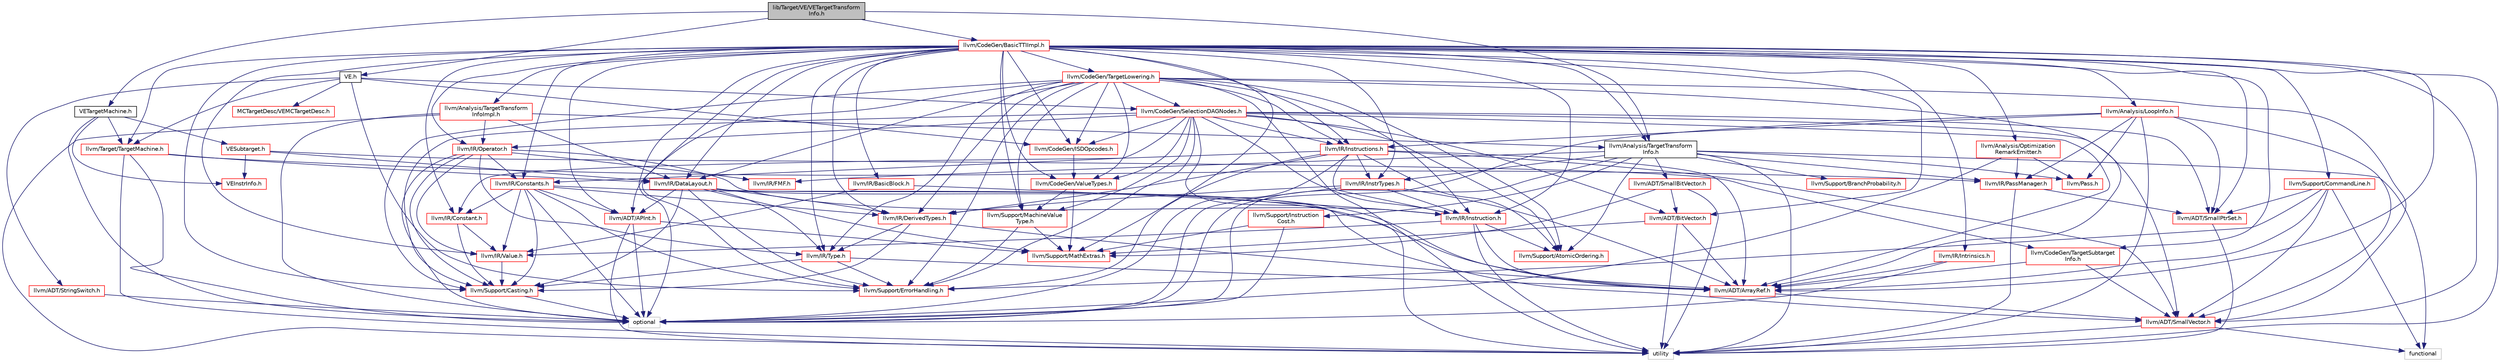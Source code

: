 digraph "lib/Target/VE/VETargetTransformInfo.h"
{
 // LATEX_PDF_SIZE
  bgcolor="transparent";
  edge [fontname="Helvetica",fontsize="10",labelfontname="Helvetica",labelfontsize="10"];
  node [fontname="Helvetica",fontsize="10",shape=record];
  Node1 [label="lib/Target/VE/VETargetTransform\lInfo.h",height=0.2,width=0.4,color="black", fillcolor="grey75", style="filled", fontcolor="black",tooltip=" "];
  Node1 -> Node2 [color="midnightblue",fontsize="10",style="solid",fontname="Helvetica"];
  Node2 [label="VE.h",height=0.2,width=0.4,color="black",URL="$VE_8h.html",tooltip=" "];
  Node2 -> Node3 [color="midnightblue",fontsize="10",style="solid",fontname="Helvetica"];
  Node3 [label="MCTargetDesc/VEMCTargetDesc.h",height=0.2,width=0.4,color="red",URL="$VEMCTargetDesc_8h.html",tooltip=" "];
  Node2 -> Node13 [color="midnightblue",fontsize="10",style="solid",fontname="Helvetica"];
  Node13 [label="llvm/ADT/StringSwitch.h",height=0.2,width=0.4,color="red",URL="$StringSwitch_8h.html",tooltip=" "];
  Node13 -> Node25 [color="midnightblue",fontsize="10",style="solid",fontname="Helvetica"];
  Node25 [label="optional",height=0.2,width=0.4,color="grey75",tooltip=" "];
  Node2 -> Node35 [color="midnightblue",fontsize="10",style="solid",fontname="Helvetica"];
  Node35 [label="llvm/CodeGen/ISDOpcodes.h",height=0.2,width=0.4,color="red",URL="$ISDOpcodes_8h.html",tooltip=" "];
  Node35 -> Node36 [color="midnightblue",fontsize="10",style="solid",fontname="Helvetica"];
  Node36 [label="llvm/CodeGen/ValueTypes.h",height=0.2,width=0.4,color="red",URL="$ValueTypes_8h.html",tooltip=" "];
  Node36 -> Node37 [color="midnightblue",fontsize="10",style="solid",fontname="Helvetica"];
  Node37 [label="llvm/Support/MachineValue\lType.h",height=0.2,width=0.4,color="red",URL="$MachineValueType_8h.html",tooltip=" "];
  Node37 -> Node43 [color="midnightblue",fontsize="10",style="solid",fontname="Helvetica"];
  Node43 [label="llvm/Support/ErrorHandling.h",height=0.2,width=0.4,color="red",URL="$Support_2ErrorHandling_8h.html",tooltip=" "];
  Node37 -> Node40 [color="midnightblue",fontsize="10",style="solid",fontname="Helvetica"];
  Node40 [label="llvm/Support/MathExtras.h",height=0.2,width=0.4,color="red",URL="$MathExtras_8h.html",tooltip=" "];
  Node36 -> Node40 [color="midnightblue",fontsize="10",style="solid",fontname="Helvetica"];
  Node2 -> Node64 [color="midnightblue",fontsize="10",style="solid",fontname="Helvetica"];
  Node64 [label="llvm/CodeGen/SelectionDAGNodes.h",height=0.2,width=0.4,color="red",URL="$SelectionDAGNodes_8h.html",tooltip=" "];
  Node64 -> Node45 [color="midnightblue",fontsize="10",style="solid",fontname="Helvetica"];
  Node45 [label="llvm/ADT/ArrayRef.h",height=0.2,width=0.4,color="red",URL="$ArrayRef_8h.html",tooltip=" "];
  Node45 -> Node50 [color="midnightblue",fontsize="10",style="solid",fontname="Helvetica"];
  Node50 [label="llvm/ADT/SmallVector.h",height=0.2,width=0.4,color="red",URL="$SmallVector_8h.html",tooltip=" "];
  Node50 -> Node52 [color="midnightblue",fontsize="10",style="solid",fontname="Helvetica"];
  Node52 [label="functional",height=0.2,width=0.4,color="grey75",tooltip=" "];
  Node50 -> Node21 [color="midnightblue",fontsize="10",style="solid",fontname="Helvetica"];
  Node21 [label="utility",height=0.2,width=0.4,color="grey75",tooltip=" "];
  Node64 -> Node68 [color="midnightblue",fontsize="10",style="solid",fontname="Helvetica"];
  Node68 [label="llvm/ADT/BitVector.h",height=0.2,width=0.4,color="red",URL="$BitVector_8h.html",tooltip=" "];
  Node68 -> Node45 [color="midnightblue",fontsize="10",style="solid",fontname="Helvetica"];
  Node68 -> Node40 [color="midnightblue",fontsize="10",style="solid",fontname="Helvetica"];
  Node68 -> Node21 [color="midnightblue",fontsize="10",style="solid",fontname="Helvetica"];
  Node64 -> Node75 [color="midnightblue",fontsize="10",style="solid",fontname="Helvetica"];
  Node75 [label="llvm/ADT/SmallPtrSet.h",height=0.2,width=0.4,color="red",URL="$SmallPtrSet_8h.html",tooltip=" "];
  Node75 -> Node21 [color="midnightblue",fontsize="10",style="solid",fontname="Helvetica"];
  Node64 -> Node50 [color="midnightblue",fontsize="10",style="solid",fontname="Helvetica"];
  Node64 -> Node35 [color="midnightblue",fontsize="10",style="solid",fontname="Helvetica"];
  Node64 -> Node36 [color="midnightblue",fontsize="10",style="solid",fontname="Helvetica"];
  Node64 -> Node120 [color="midnightblue",fontsize="10",style="solid",fontname="Helvetica"];
  Node120 [label="llvm/IR/Constants.h",height=0.2,width=0.4,color="red",URL="$Constants_8h.html",tooltip=" "];
  Node120 -> Node66 [color="midnightblue",fontsize="10",style="solid",fontname="Helvetica"];
  Node66 [label="llvm/ADT/APInt.h",height=0.2,width=0.4,color="red",URL="$APInt_8h.html",tooltip=" "];
  Node66 -> Node40 [color="midnightblue",fontsize="10",style="solid",fontname="Helvetica"];
  Node66 -> Node25 [color="midnightblue",fontsize="10",style="solid",fontname="Helvetica"];
  Node66 -> Node21 [color="midnightblue",fontsize="10",style="solid",fontname="Helvetica"];
  Node120 -> Node45 [color="midnightblue",fontsize="10",style="solid",fontname="Helvetica"];
  Node120 -> Node95 [color="midnightblue",fontsize="10",style="solid",fontname="Helvetica"];
  Node95 [label="llvm/IR/Constant.h",height=0.2,width=0.4,color="red",URL="$Constant_8h.html",tooltip=" "];
  Node95 -> Node101 [color="midnightblue",fontsize="10",style="solid",fontname="Helvetica"];
  Node101 [label="llvm/IR/Value.h",height=0.2,width=0.4,color="red",URL="$Value_8h.html",tooltip=" "];
  Node101 -> Node86 [color="midnightblue",fontsize="10",style="solid",fontname="Helvetica"];
  Node86 [label="llvm/Support/Casting.h",height=0.2,width=0.4,color="red",URL="$Casting_8h.html",tooltip=" "];
  Node86 -> Node25 [color="midnightblue",fontsize="10",style="solid",fontname="Helvetica"];
  Node95 -> Node86 [color="midnightblue",fontsize="10",style="solid",fontname="Helvetica"];
  Node120 -> Node113 [color="midnightblue",fontsize="10",style="solid",fontname="Helvetica"];
  Node113 [label="llvm/IR/DerivedTypes.h",height=0.2,width=0.4,color="red",URL="$DerivedTypes_8h.html",tooltip=" "];
  Node113 -> Node45 [color="midnightblue",fontsize="10",style="solid",fontname="Helvetica"];
  Node113 -> Node114 [color="midnightblue",fontsize="10",style="solid",fontname="Helvetica"];
  Node114 [label="llvm/IR/Type.h",height=0.2,width=0.4,color="red",URL="$Type_8h.html",tooltip=" "];
  Node114 -> Node45 [color="midnightblue",fontsize="10",style="solid",fontname="Helvetica"];
  Node114 -> Node86 [color="midnightblue",fontsize="10",style="solid",fontname="Helvetica"];
  Node114 -> Node43 [color="midnightblue",fontsize="10",style="solid",fontname="Helvetica"];
  Node113 -> Node86 [color="midnightblue",fontsize="10",style="solid",fontname="Helvetica"];
  Node120 -> Node101 [color="midnightblue",fontsize="10",style="solid",fontname="Helvetica"];
  Node120 -> Node86 [color="midnightblue",fontsize="10",style="solid",fontname="Helvetica"];
  Node120 -> Node43 [color="midnightblue",fontsize="10",style="solid",fontname="Helvetica"];
  Node120 -> Node25 [color="midnightblue",fontsize="10",style="solid",fontname="Helvetica"];
  Node64 -> Node123 [color="midnightblue",fontsize="10",style="solid",fontname="Helvetica"];
  Node123 [label="llvm/IR/Instruction.h",height=0.2,width=0.4,color="red",URL="$IR_2Instruction_8h.html",tooltip=" "];
  Node123 -> Node45 [color="midnightblue",fontsize="10",style="solid",fontname="Helvetica"];
  Node123 -> Node101 [color="midnightblue",fontsize="10",style="solid",fontname="Helvetica"];
  Node123 -> Node115 [color="midnightblue",fontsize="10",style="solid",fontname="Helvetica"];
  Node115 [label="llvm/Support/AtomicOrdering.h",height=0.2,width=0.4,color="red",URL="$AtomicOrdering_8h.html",tooltip=" "];
  Node123 -> Node21 [color="midnightblue",fontsize="10",style="solid",fontname="Helvetica"];
  Node64 -> Node131 [color="midnightblue",fontsize="10",style="solid",fontname="Helvetica"];
  Node131 [label="llvm/IR/Instructions.h",height=0.2,width=0.4,color="red",URL="$Instructions_8h.html",tooltip=" "];
  Node131 -> Node45 [color="midnightblue",fontsize="10",style="solid",fontname="Helvetica"];
  Node131 -> Node50 [color="midnightblue",fontsize="10",style="solid",fontname="Helvetica"];
  Node131 -> Node95 [color="midnightblue",fontsize="10",style="solid",fontname="Helvetica"];
  Node131 -> Node113 [color="midnightblue",fontsize="10",style="solid",fontname="Helvetica"];
  Node131 -> Node150 [color="midnightblue",fontsize="10",style="solid",fontname="Helvetica"];
  Node150 [label="llvm/IR/InstrTypes.h",height=0.2,width=0.4,color="red",URL="$InstrTypes_8h.html",tooltip=" "];
  Node150 -> Node45 [color="midnightblue",fontsize="10",style="solid",fontname="Helvetica"];
  Node150 -> Node113 [color="midnightblue",fontsize="10",style="solid",fontname="Helvetica"];
  Node150 -> Node123 [color="midnightblue",fontsize="10",style="solid",fontname="Helvetica"];
  Node150 -> Node25 [color="midnightblue",fontsize="10",style="solid",fontname="Helvetica"];
  Node131 -> Node123 [color="midnightblue",fontsize="10",style="solid",fontname="Helvetica"];
  Node131 -> Node115 [color="midnightblue",fontsize="10",style="solid",fontname="Helvetica"];
  Node131 -> Node43 [color="midnightblue",fontsize="10",style="solid",fontname="Helvetica"];
  Node131 -> Node25 [color="midnightblue",fontsize="10",style="solid",fontname="Helvetica"];
  Node64 -> Node151 [color="midnightblue",fontsize="10",style="solid",fontname="Helvetica"];
  Node151 [label="llvm/IR/Operator.h",height=0.2,width=0.4,color="red",URL="$Operator_8h.html",tooltip=" "];
  Node151 -> Node120 [color="midnightblue",fontsize="10",style="solid",fontname="Helvetica"];
  Node151 -> Node152 [color="midnightblue",fontsize="10",style="solid",fontname="Helvetica"];
  Node152 [label="llvm/IR/FMF.h",height=0.2,width=0.4,color="red",URL="$FMF_8h.html",tooltip=" "];
  Node151 -> Node123 [color="midnightblue",fontsize="10",style="solid",fontname="Helvetica"];
  Node151 -> Node114 [color="midnightblue",fontsize="10",style="solid",fontname="Helvetica"];
  Node151 -> Node101 [color="midnightblue",fontsize="10",style="solid",fontname="Helvetica"];
  Node151 -> Node86 [color="midnightblue",fontsize="10",style="solid",fontname="Helvetica"];
  Node151 -> Node25 [color="midnightblue",fontsize="10",style="solid",fontname="Helvetica"];
  Node64 -> Node115 [color="midnightblue",fontsize="10",style="solid",fontname="Helvetica"];
  Node64 -> Node86 [color="midnightblue",fontsize="10",style="solid",fontname="Helvetica"];
  Node64 -> Node43 [color="midnightblue",fontsize="10",style="solid",fontname="Helvetica"];
  Node64 -> Node37 [color="midnightblue",fontsize="10",style="solid",fontname="Helvetica"];
  Node64 -> Node21 [color="midnightblue",fontsize="10",style="solid",fontname="Helvetica"];
  Node2 -> Node43 [color="midnightblue",fontsize="10",style="solid",fontname="Helvetica"];
  Node2 -> Node154 [color="midnightblue",fontsize="10",style="solid",fontname="Helvetica"];
  Node154 [label="llvm/Target/TargetMachine.h",height=0.2,width=0.4,color="red",URL="$Target_2TargetMachine_8h.html",tooltip=" "];
  Node154 -> Node155 [color="midnightblue",fontsize="10",style="solid",fontname="Helvetica"];
  Node155 [label="llvm/IR/DataLayout.h",height=0.2,width=0.4,color="red",URL="$DataLayout_8h.html",tooltip=" "];
  Node155 -> Node66 [color="midnightblue",fontsize="10",style="solid",fontname="Helvetica"];
  Node155 -> Node45 [color="midnightblue",fontsize="10",style="solid",fontname="Helvetica"];
  Node155 -> Node50 [color="midnightblue",fontsize="10",style="solid",fontname="Helvetica"];
  Node155 -> Node113 [color="midnightblue",fontsize="10",style="solid",fontname="Helvetica"];
  Node155 -> Node114 [color="midnightblue",fontsize="10",style="solid",fontname="Helvetica"];
  Node155 -> Node86 [color="midnightblue",fontsize="10",style="solid",fontname="Helvetica"];
  Node155 -> Node43 [color="midnightblue",fontsize="10",style="solid",fontname="Helvetica"];
  Node155 -> Node40 [color="midnightblue",fontsize="10",style="solid",fontname="Helvetica"];
  Node154 -> Node157 [color="midnightblue",fontsize="10",style="solid",fontname="Helvetica"];
  Node157 [label="llvm/IR/PassManager.h",height=0.2,width=0.4,color="red",URL="$PassManager_8h.html",tooltip=" "];
  Node157 -> Node75 [color="midnightblue",fontsize="10",style="solid",fontname="Helvetica"];
  Node157 -> Node21 [color="midnightblue",fontsize="10",style="solid",fontname="Helvetica"];
  Node154 -> Node25 [color="midnightblue",fontsize="10",style="solid",fontname="Helvetica"];
  Node154 -> Node21 [color="midnightblue",fontsize="10",style="solid",fontname="Helvetica"];
  Node1 -> Node188 [color="midnightblue",fontsize="10",style="solid",fontname="Helvetica"];
  Node188 [label="VETargetMachine.h",height=0.2,width=0.4,color="black",URL="$VETargetMachine_8h.html",tooltip=" "];
  Node188 -> Node189 [color="midnightblue",fontsize="10",style="solid",fontname="Helvetica"];
  Node189 [label="VEInstrInfo.h",height=0.2,width=0.4,color="red",URL="$VEInstrInfo_8h.html",tooltip=" "];
  Node188 -> Node260 [color="midnightblue",fontsize="10",style="solid",fontname="Helvetica"];
  Node260 [label="VESubtarget.h",height=0.2,width=0.4,color="red",URL="$VESubtarget_8h.html",tooltip=" "];
  Node260 -> Node189 [color="midnightblue",fontsize="10",style="solid",fontname="Helvetica"];
  Node260 -> Node233 [color="midnightblue",fontsize="10",style="solid",fontname="Helvetica"];
  Node233 [label="llvm/CodeGen/TargetSubtarget\lInfo.h",height=0.2,width=0.4,color="red",URL="$TargetSubtargetInfo_8h.html",tooltip=" "];
  Node233 -> Node45 [color="midnightblue",fontsize="10",style="solid",fontname="Helvetica"];
  Node233 -> Node50 [color="midnightblue",fontsize="10",style="solid",fontname="Helvetica"];
  Node260 -> Node155 [color="midnightblue",fontsize="10",style="solid",fontname="Helvetica"];
  Node188 -> Node154 [color="midnightblue",fontsize="10",style="solid",fontname="Helvetica"];
  Node188 -> Node25 [color="midnightblue",fontsize="10",style="solid",fontname="Helvetica"];
  Node1 -> Node280 [color="midnightblue",fontsize="10",style="solid",fontname="Helvetica"];
  Node280 [label="llvm/Analysis/TargetTransform\lInfo.h",height=0.2,width=0.4,color="black",URL="$TargetTransformInfo_8h.html",tooltip=" "];
  Node280 -> Node281 [color="midnightblue",fontsize="10",style="solid",fontname="Helvetica"];
  Node281 [label="llvm/ADT/SmallBitVector.h",height=0.2,width=0.4,color="red",URL="$SmallBitVector_8h.html",tooltip=" "];
  Node281 -> Node68 [color="midnightblue",fontsize="10",style="solid",fontname="Helvetica"];
  Node281 -> Node40 [color="midnightblue",fontsize="10",style="solid",fontname="Helvetica"];
  Node281 -> Node21 [color="midnightblue",fontsize="10",style="solid",fontname="Helvetica"];
  Node280 -> Node152 [color="midnightblue",fontsize="10",style="solid",fontname="Helvetica"];
  Node280 -> Node150 [color="midnightblue",fontsize="10",style="solid",fontname="Helvetica"];
  Node280 -> Node157 [color="midnightblue",fontsize="10",style="solid",fontname="Helvetica"];
  Node280 -> Node251 [color="midnightblue",fontsize="10",style="solid",fontname="Helvetica"];
  Node251 [label="llvm/Pass.h",height=0.2,width=0.4,color="red",URL="$Pass_8h.html",tooltip=" "];
  Node280 -> Node115 [color="midnightblue",fontsize="10",style="solid",fontname="Helvetica"];
  Node280 -> Node214 [color="midnightblue",fontsize="10",style="solid",fontname="Helvetica"];
  Node214 [label="llvm/Support/BranchProbability.h",height=0.2,width=0.4,color="red",URL="$BranchProbability_8h.html",tooltip=" "];
  Node280 -> Node282 [color="midnightblue",fontsize="10",style="solid",fontname="Helvetica"];
  Node282 [label="llvm/Support/Instruction\lCost.h",height=0.2,width=0.4,color="red",URL="$InstructionCost_8h.html",tooltip=" "];
  Node282 -> Node40 [color="midnightblue",fontsize="10",style="solid",fontname="Helvetica"];
  Node282 -> Node25 [color="midnightblue",fontsize="10",style="solid",fontname="Helvetica"];
  Node280 -> Node52 [color="midnightblue",fontsize="10",style="solid",fontname="Helvetica"];
  Node280 -> Node25 [color="midnightblue",fontsize="10",style="solid",fontname="Helvetica"];
  Node280 -> Node21 [color="midnightblue",fontsize="10",style="solid",fontname="Helvetica"];
  Node1 -> Node283 [color="midnightblue",fontsize="10",style="solid",fontname="Helvetica"];
  Node283 [label="llvm/CodeGen/BasicTTIImpl.h",height=0.2,width=0.4,color="red",URL="$BasicTTIImpl_8h.html",tooltip=" "];
  Node283 -> Node66 [color="midnightblue",fontsize="10",style="solid",fontname="Helvetica"];
  Node283 -> Node45 [color="midnightblue",fontsize="10",style="solid",fontname="Helvetica"];
  Node283 -> Node68 [color="midnightblue",fontsize="10",style="solid",fontname="Helvetica"];
  Node283 -> Node75 [color="midnightblue",fontsize="10",style="solid",fontname="Helvetica"];
  Node283 -> Node50 [color="midnightblue",fontsize="10",style="solid",fontname="Helvetica"];
  Node283 -> Node284 [color="midnightblue",fontsize="10",style="solid",fontname="Helvetica"];
  Node284 [label="llvm/Analysis/LoopInfo.h",height=0.2,width=0.4,color="red",URL="$LoopInfo_8h.html",tooltip=" "];
  Node284 -> Node75 [color="midnightblue",fontsize="10",style="solid",fontname="Helvetica"];
  Node284 -> Node50 [color="midnightblue",fontsize="10",style="solid",fontname="Helvetica"];
  Node284 -> Node131 [color="midnightblue",fontsize="10",style="solid",fontname="Helvetica"];
  Node284 -> Node157 [color="midnightblue",fontsize="10",style="solid",fontname="Helvetica"];
  Node284 -> Node251 [color="midnightblue",fontsize="10",style="solid",fontname="Helvetica"];
  Node284 -> Node25 [color="midnightblue",fontsize="10",style="solid",fontname="Helvetica"];
  Node284 -> Node21 [color="midnightblue",fontsize="10",style="solid",fontname="Helvetica"];
  Node283 -> Node285 [color="midnightblue",fontsize="10",style="solid",fontname="Helvetica"];
  Node285 [label="llvm/Analysis/Optimization\lRemarkEmitter.h",height=0.2,width=0.4,color="red",URL="$OptimizationRemarkEmitter_8h.html",tooltip=" "];
  Node285 -> Node157 [color="midnightblue",fontsize="10",style="solid",fontname="Helvetica"];
  Node285 -> Node251 [color="midnightblue",fontsize="10",style="solid",fontname="Helvetica"];
  Node285 -> Node25 [color="midnightblue",fontsize="10",style="solid",fontname="Helvetica"];
  Node283 -> Node280 [color="midnightblue",fontsize="10",style="solid",fontname="Helvetica"];
  Node283 -> Node292 [color="midnightblue",fontsize="10",style="solid",fontname="Helvetica"];
  Node292 [label="llvm/Analysis/TargetTransform\lInfoImpl.h",height=0.2,width=0.4,color="red",URL="$TargetTransformInfoImpl_8h.html",tooltip=" "];
  Node292 -> Node280 [color="midnightblue",fontsize="10",style="solid",fontname="Helvetica"];
  Node292 -> Node155 [color="midnightblue",fontsize="10",style="solid",fontname="Helvetica"];
  Node292 -> Node151 [color="midnightblue",fontsize="10",style="solid",fontname="Helvetica"];
  Node292 -> Node25 [color="midnightblue",fontsize="10",style="solid",fontname="Helvetica"];
  Node292 -> Node21 [color="midnightblue",fontsize="10",style="solid",fontname="Helvetica"];
  Node283 -> Node35 [color="midnightblue",fontsize="10",style="solid",fontname="Helvetica"];
  Node283 -> Node264 [color="midnightblue",fontsize="10",style="solid",fontname="Helvetica"];
  Node264 [label="llvm/CodeGen/TargetLowering.h",height=0.2,width=0.4,color="red",URL="$TargetLowering_8h.html",tooltip=" "];
  Node264 -> Node66 [color="midnightblue",fontsize="10",style="solid",fontname="Helvetica"];
  Node264 -> Node45 [color="midnightblue",fontsize="10",style="solid",fontname="Helvetica"];
  Node264 -> Node50 [color="midnightblue",fontsize="10",style="solid",fontname="Helvetica"];
  Node264 -> Node35 [color="midnightblue",fontsize="10",style="solid",fontname="Helvetica"];
  Node264 -> Node64 [color="midnightblue",fontsize="10",style="solid",fontname="Helvetica"];
  Node264 -> Node36 [color="midnightblue",fontsize="10",style="solid",fontname="Helvetica"];
  Node264 -> Node155 [color="midnightblue",fontsize="10",style="solid",fontname="Helvetica"];
  Node264 -> Node113 [color="midnightblue",fontsize="10",style="solid",fontname="Helvetica"];
  Node264 -> Node123 [color="midnightblue",fontsize="10",style="solid",fontname="Helvetica"];
  Node264 -> Node131 [color="midnightblue",fontsize="10",style="solid",fontname="Helvetica"];
  Node264 -> Node114 [color="midnightblue",fontsize="10",style="solid",fontname="Helvetica"];
  Node264 -> Node115 [color="midnightblue",fontsize="10",style="solid",fontname="Helvetica"];
  Node264 -> Node86 [color="midnightblue",fontsize="10",style="solid",fontname="Helvetica"];
  Node264 -> Node43 [color="midnightblue",fontsize="10",style="solid",fontname="Helvetica"];
  Node264 -> Node37 [color="midnightblue",fontsize="10",style="solid",fontname="Helvetica"];
  Node264 -> Node21 [color="midnightblue",fontsize="10",style="solid",fontname="Helvetica"];
  Node283 -> Node233 [color="midnightblue",fontsize="10",style="solid",fontname="Helvetica"];
  Node283 -> Node36 [color="midnightblue",fontsize="10",style="solid",fontname="Helvetica"];
  Node283 -> Node135 [color="midnightblue",fontsize="10",style="solid",fontname="Helvetica"];
  Node135 [label="llvm/IR/BasicBlock.h",height=0.2,width=0.4,color="red",URL="$BasicBlock_8h.html",tooltip=" "];
  Node135 -> Node123 [color="midnightblue",fontsize="10",style="solid",fontname="Helvetica"];
  Node135 -> Node101 [color="midnightblue",fontsize="10",style="solid",fontname="Helvetica"];
  Node283 -> Node95 [color="midnightblue",fontsize="10",style="solid",fontname="Helvetica"];
  Node283 -> Node120 [color="midnightblue",fontsize="10",style="solid",fontname="Helvetica"];
  Node283 -> Node155 [color="midnightblue",fontsize="10",style="solid",fontname="Helvetica"];
  Node283 -> Node113 [color="midnightblue",fontsize="10",style="solid",fontname="Helvetica"];
  Node283 -> Node150 [color="midnightblue",fontsize="10",style="solid",fontname="Helvetica"];
  Node283 -> Node123 [color="midnightblue",fontsize="10",style="solid",fontname="Helvetica"];
  Node283 -> Node131 [color="midnightblue",fontsize="10",style="solid",fontname="Helvetica"];
  Node283 -> Node198 [color="midnightblue",fontsize="10",style="solid",fontname="Helvetica"];
  Node198 [label="llvm/IR/Intrinsics.h",height=0.2,width=0.4,color="red",URL="$Intrinsics_8h.html",tooltip=" "];
  Node198 -> Node45 [color="midnightblue",fontsize="10",style="solid",fontname="Helvetica"];
  Node198 -> Node25 [color="midnightblue",fontsize="10",style="solid",fontname="Helvetica"];
  Node283 -> Node151 [color="midnightblue",fontsize="10",style="solid",fontname="Helvetica"];
  Node283 -> Node114 [color="midnightblue",fontsize="10",style="solid",fontname="Helvetica"];
  Node283 -> Node101 [color="midnightblue",fontsize="10",style="solid",fontname="Helvetica"];
  Node283 -> Node86 [color="midnightblue",fontsize="10",style="solid",fontname="Helvetica"];
  Node283 -> Node241 [color="midnightblue",fontsize="10",style="solid",fontname="Helvetica"];
  Node241 [label="llvm/Support/CommandLine.h",height=0.2,width=0.4,color="red",URL="$CommandLine_8h.html",tooltip=" "];
  Node241 -> Node45 [color="midnightblue",fontsize="10",style="solid",fontname="Helvetica"];
  Node241 -> Node75 [color="midnightblue",fontsize="10",style="solid",fontname="Helvetica"];
  Node241 -> Node50 [color="midnightblue",fontsize="10",style="solid",fontname="Helvetica"];
  Node241 -> Node43 [color="midnightblue",fontsize="10",style="solid",fontname="Helvetica"];
  Node241 -> Node52 [color="midnightblue",fontsize="10",style="solid",fontname="Helvetica"];
  Node283 -> Node43 [color="midnightblue",fontsize="10",style="solid",fontname="Helvetica"];
  Node283 -> Node37 [color="midnightblue",fontsize="10",style="solid",fontname="Helvetica"];
  Node283 -> Node40 [color="midnightblue",fontsize="10",style="solid",fontname="Helvetica"];
  Node283 -> Node154 [color="midnightblue",fontsize="10",style="solid",fontname="Helvetica"];
  Node283 -> Node25 [color="midnightblue",fontsize="10",style="solid",fontname="Helvetica"];
  Node283 -> Node21 [color="midnightblue",fontsize="10",style="solid",fontname="Helvetica"];
}
